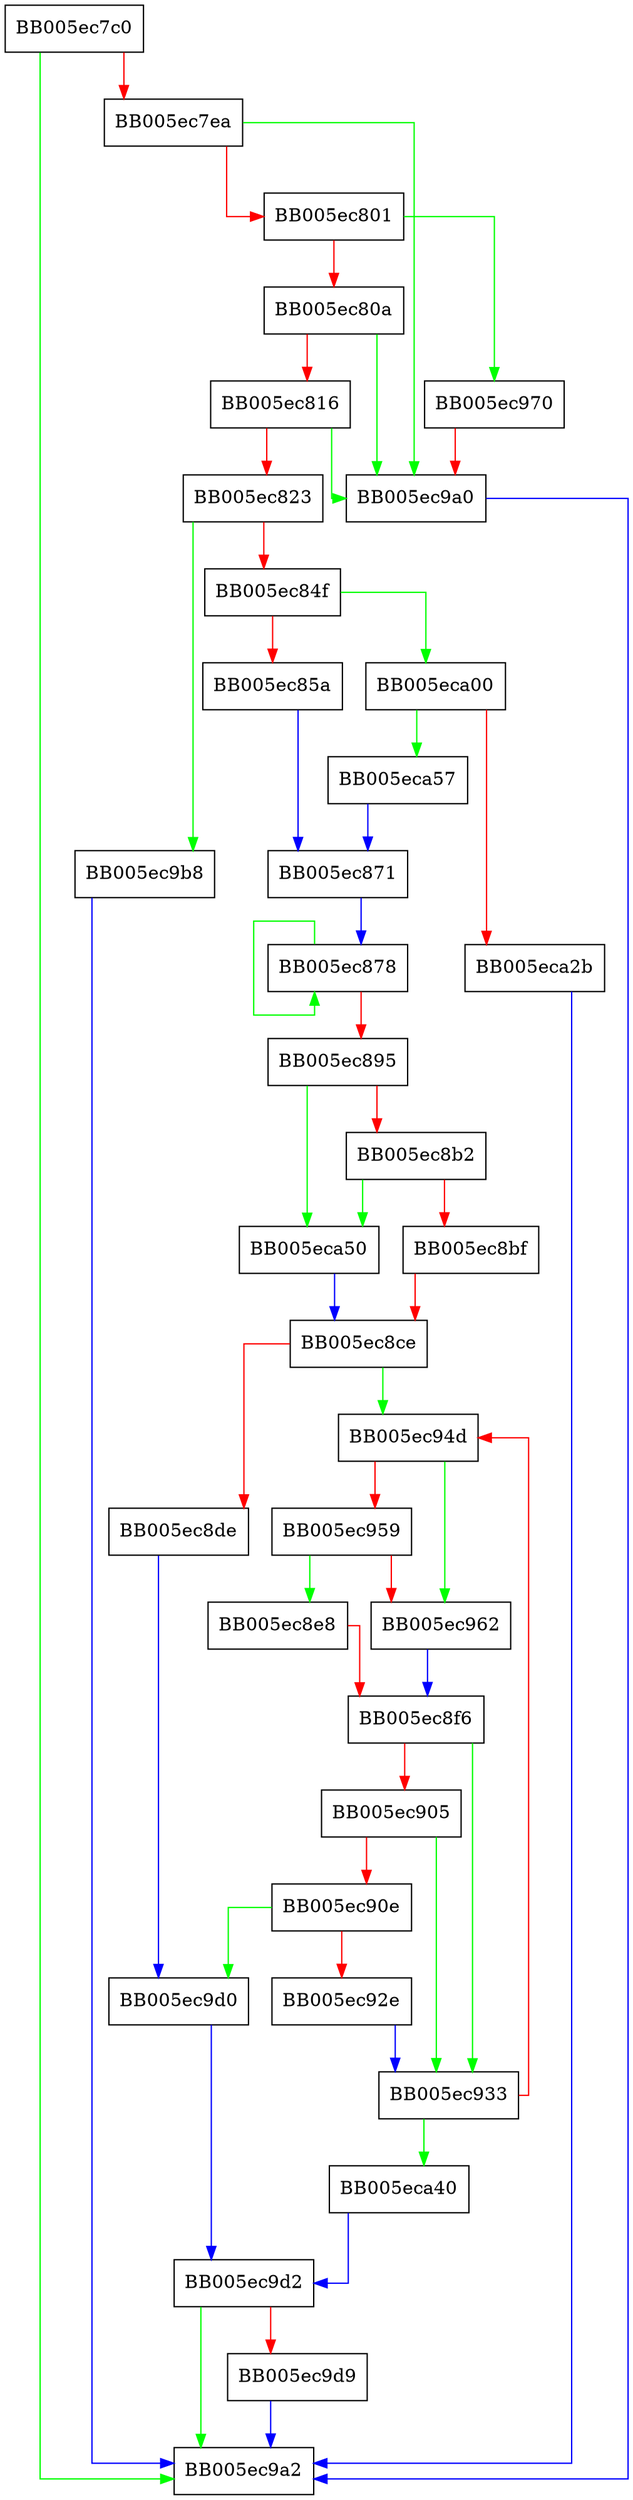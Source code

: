 digraph CRYPTO_dup_ex_data {
  node [shape="box"];
  graph [splines=ortho];
  BB005ec7c0 -> BB005ec9a2 [color="green"];
  BB005ec7c0 -> BB005ec7ea [color="red"];
  BB005ec7ea -> BB005ec9a0 [color="green"];
  BB005ec7ea -> BB005ec801 [color="red"];
  BB005ec801 -> BB005ec970 [color="green"];
  BB005ec801 -> BB005ec80a [color="red"];
  BB005ec80a -> BB005ec9a0 [color="green"];
  BB005ec80a -> BB005ec816 [color="red"];
  BB005ec816 -> BB005ec9a0 [color="green"];
  BB005ec816 -> BB005ec823 [color="red"];
  BB005ec823 -> BB005ec9b8 [color="green"];
  BB005ec823 -> BB005ec84f [color="red"];
  BB005ec84f -> BB005eca00 [color="green"];
  BB005ec84f -> BB005ec85a [color="red"];
  BB005ec85a -> BB005ec871 [color="blue"];
  BB005ec871 -> BB005ec878 [color="blue"];
  BB005ec878 -> BB005ec878 [color="green"];
  BB005ec878 -> BB005ec895 [color="red"];
  BB005ec895 -> BB005eca50 [color="green"];
  BB005ec895 -> BB005ec8b2 [color="red"];
  BB005ec8b2 -> BB005eca50 [color="green"];
  BB005ec8b2 -> BB005ec8bf [color="red"];
  BB005ec8bf -> BB005ec8ce [color="red"];
  BB005ec8ce -> BB005ec94d [color="green"];
  BB005ec8ce -> BB005ec8de [color="red"];
  BB005ec8de -> BB005ec9d0 [color="blue"];
  BB005ec8e8 -> BB005ec8f6 [color="red"];
  BB005ec8f6 -> BB005ec933 [color="green"];
  BB005ec8f6 -> BB005ec905 [color="red"];
  BB005ec905 -> BB005ec933 [color="green"];
  BB005ec905 -> BB005ec90e [color="red"];
  BB005ec90e -> BB005ec9d0 [color="green"];
  BB005ec90e -> BB005ec92e [color="red"];
  BB005ec92e -> BB005ec933 [color="blue"];
  BB005ec933 -> BB005eca40 [color="green"];
  BB005ec933 -> BB005ec94d [color="red"];
  BB005ec94d -> BB005ec962 [color="green"];
  BB005ec94d -> BB005ec959 [color="red"];
  BB005ec959 -> BB005ec8e8 [color="green"];
  BB005ec959 -> BB005ec962 [color="red"];
  BB005ec962 -> BB005ec8f6 [color="blue"];
  BB005ec970 -> BB005ec9a0 [color="red"];
  BB005ec9a0 -> BB005ec9a2 [color="blue"];
  BB005ec9b8 -> BB005ec9a2 [color="blue"];
  BB005ec9d0 -> BB005ec9d2 [color="blue"];
  BB005ec9d2 -> BB005ec9a2 [color="green"];
  BB005ec9d2 -> BB005ec9d9 [color="red"];
  BB005ec9d9 -> BB005ec9a2 [color="blue"];
  BB005eca00 -> BB005eca57 [color="green"];
  BB005eca00 -> BB005eca2b [color="red"];
  BB005eca2b -> BB005ec9a2 [color="blue"];
  BB005eca40 -> BB005ec9d2 [color="blue"];
  BB005eca50 -> BB005ec8ce [color="blue"];
  BB005eca57 -> BB005ec871 [color="blue"];
}